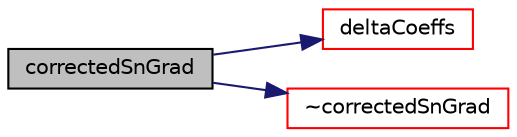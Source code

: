 digraph "correctedSnGrad"
{
  bgcolor="transparent";
  edge [fontname="Helvetica",fontsize="10",labelfontname="Helvetica",labelfontsize="10"];
  node [fontname="Helvetica",fontsize="10",shape=record];
  rankdir="LR";
  Node2 [label="correctedSnGrad",height=0.2,width=0.4,color="black", fillcolor="grey75", style="filled", fontcolor="black"];
  Node2 -> Node3 [color="midnightblue",fontsize="10",style="solid",fontname="Helvetica"];
  Node3 [label="deltaCoeffs",height=0.2,width=0.4,color="red",URL="$a23413.html#a667ebdf633f1e589149d9502f9b566b0",tooltip="Return the interpolation weighting factors for the given field. "];
  Node2 -> Node311 [color="midnightblue",fontsize="10",style="solid",fontname="Helvetica"];
  Node311 [label="~correctedSnGrad",height=0.2,width=0.4,color="red",URL="$a23413.html#a7f264c286f9b19b76aa8baa220539de5",tooltip="Destructor. "];
}
